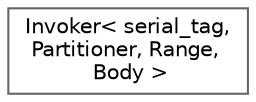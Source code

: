 digraph "类继承关系图"
{
 // LATEX_PDF_SIZE
  bgcolor="transparent";
  edge [fontname=Helvetica,fontsize=10,labelfontname=Helvetica,labelfontsize=10];
  node [fontname=Helvetica,fontsize=10,shape=box,height=0.2,width=0.4];
  rankdir="LR";
  Node0 [id="Node000000",label="Invoker\< serial_tag,\l Partitioner, Range,\l Body \>",height=0.2,width=0.4,color="grey40", fillcolor="white", style="filled",URL="$struct_invoker_3_01serial__tag_00_01_partitioner_00_01_range_00_01_body_01_4.html",tooltip=" "];
}
